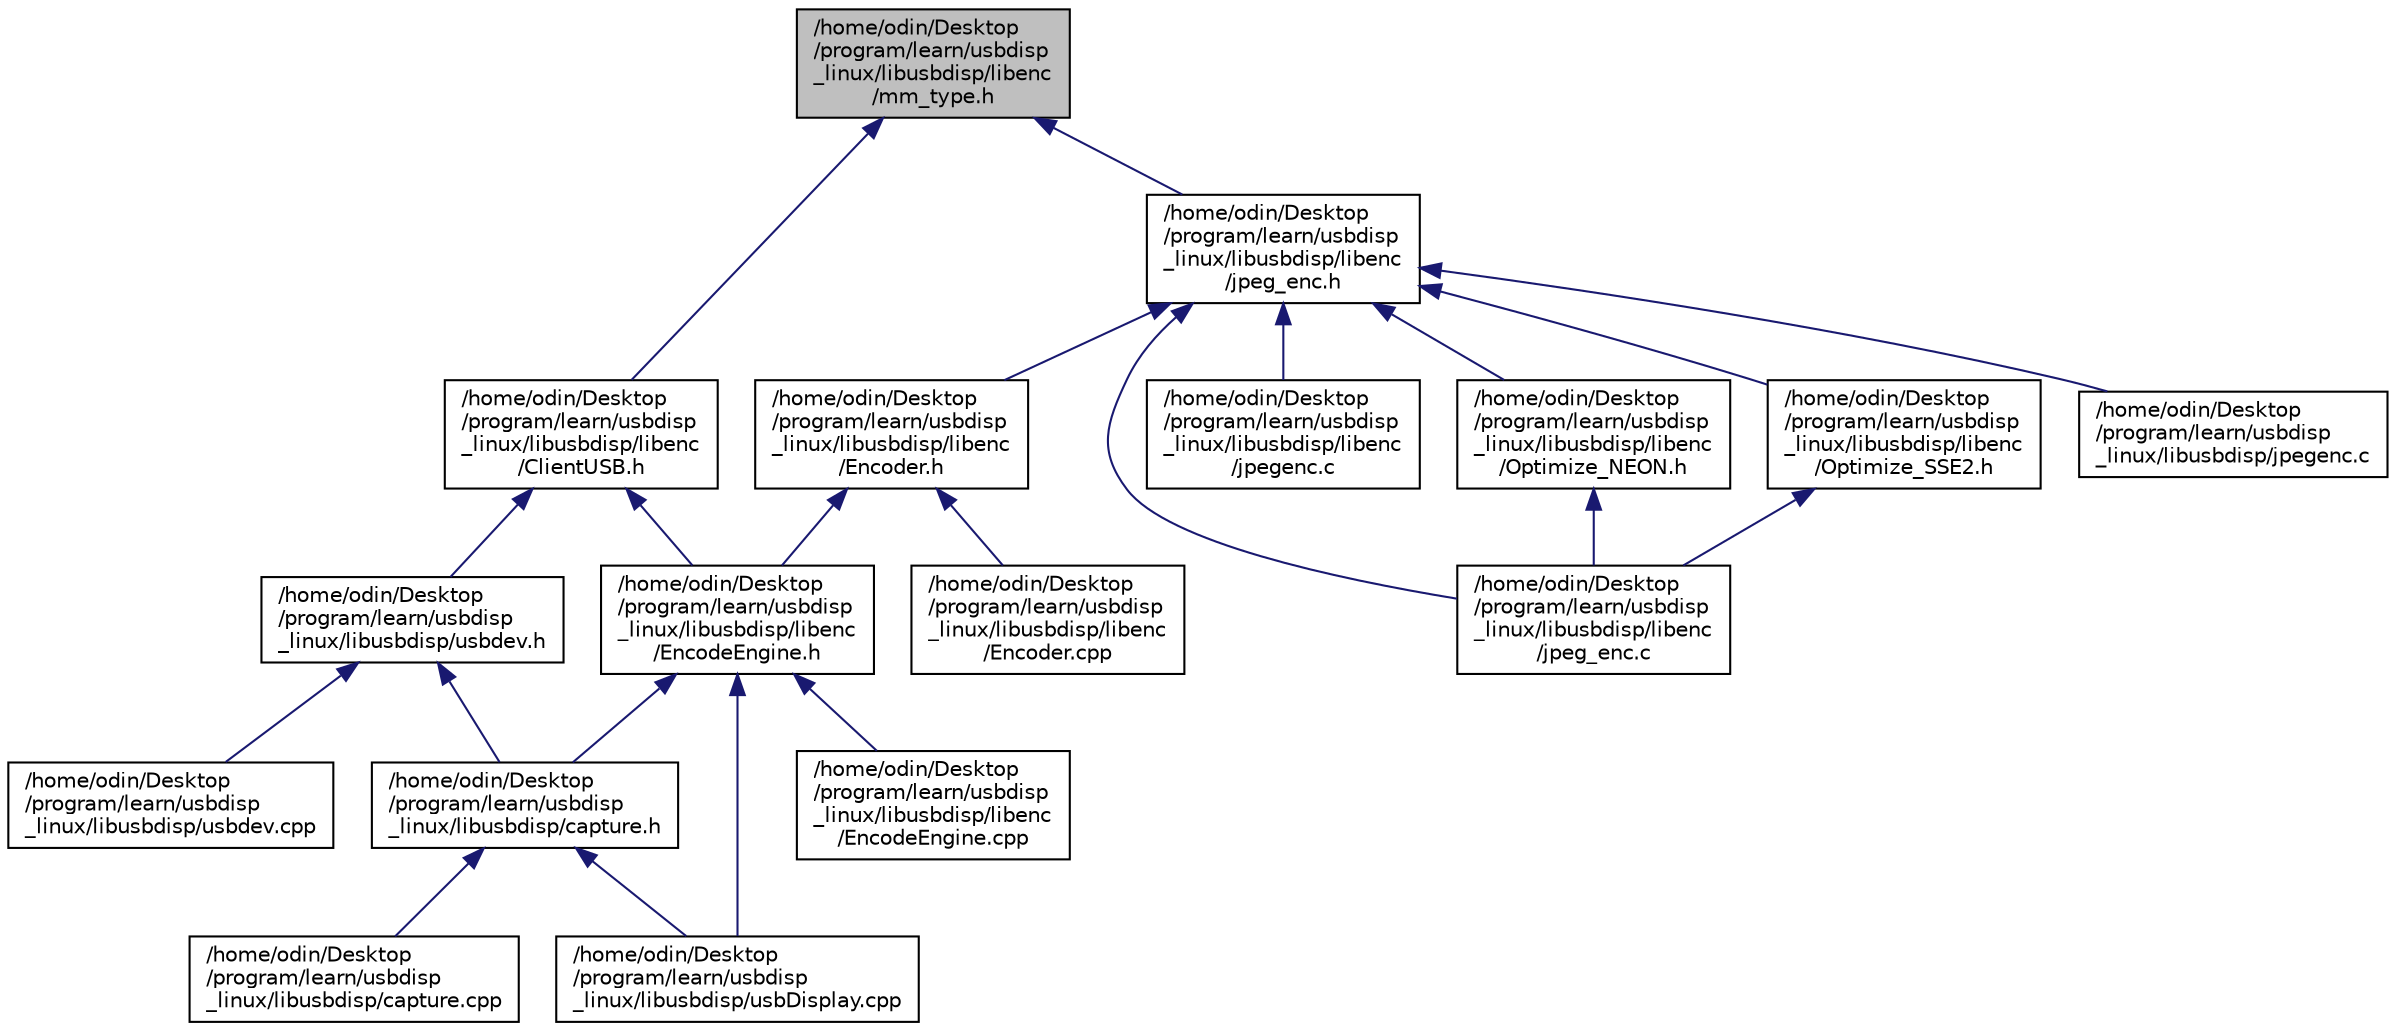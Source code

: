 digraph "/home/odin/Desktop/program/learn/usbdisp_linux/libusbdisp/libenc/mm_type.h"
{
 // LATEX_PDF_SIZE
  edge [fontname="Helvetica",fontsize="10",labelfontname="Helvetica",labelfontsize="10"];
  node [fontname="Helvetica",fontsize="10",shape=record];
  Node1 [label="/home/odin/Desktop\l/program/learn/usbdisp\l_linux/libusbdisp/libenc\l/mm_type.h",height=0.2,width=0.4,color="black", fillcolor="grey75", style="filled", fontcolor="black",tooltip=" "];
  Node1 -> Node2 [dir="back",color="midnightblue",fontsize="10",style="solid",fontname="Helvetica"];
  Node2 [label="/home/odin/Desktop\l/program/learn/usbdisp\l_linux/libusbdisp/libenc\l/ClientUSB.h",height=0.2,width=0.4,color="black", fillcolor="white", style="filled",URL="$ClientUSB_8h.html",tooltip=" "];
  Node2 -> Node3 [dir="back",color="midnightblue",fontsize="10",style="solid",fontname="Helvetica"];
  Node3 [label="/home/odin/Desktop\l/program/learn/usbdisp\l_linux/libusbdisp/libenc\l/EncodeEngine.h",height=0.2,width=0.4,color="black", fillcolor="white", style="filled",URL="$EncodeEngine_8h.html",tooltip=" "];
  Node3 -> Node4 [dir="back",color="midnightblue",fontsize="10",style="solid",fontname="Helvetica"];
  Node4 [label="/home/odin/Desktop\l/program/learn/usbdisp\l_linux/libusbdisp/capture.h",height=0.2,width=0.4,color="black", fillcolor="white", style="filled",URL="$capture_8h.html",tooltip=" "];
  Node4 -> Node5 [dir="back",color="midnightblue",fontsize="10",style="solid",fontname="Helvetica"];
  Node5 [label="/home/odin/Desktop\l/program/learn/usbdisp\l_linux/libusbdisp/capture.cpp",height=0.2,width=0.4,color="black", fillcolor="white", style="filled",URL="$capture_8cpp.html",tooltip=" "];
  Node4 -> Node6 [dir="back",color="midnightblue",fontsize="10",style="solid",fontname="Helvetica"];
  Node6 [label="/home/odin/Desktop\l/program/learn/usbdisp\l_linux/libusbdisp/usbDisplay.cpp",height=0.2,width=0.4,color="black", fillcolor="white", style="filled",URL="$usbDisplay_8cpp.html",tooltip=" "];
  Node3 -> Node7 [dir="back",color="midnightblue",fontsize="10",style="solid",fontname="Helvetica"];
  Node7 [label="/home/odin/Desktop\l/program/learn/usbdisp\l_linux/libusbdisp/libenc\l/EncodeEngine.cpp",height=0.2,width=0.4,color="black", fillcolor="white", style="filled",URL="$EncodeEngine_8cpp.html",tooltip=" "];
  Node3 -> Node6 [dir="back",color="midnightblue",fontsize="10",style="solid",fontname="Helvetica"];
  Node2 -> Node8 [dir="back",color="midnightblue",fontsize="10",style="solid",fontname="Helvetica"];
  Node8 [label="/home/odin/Desktop\l/program/learn/usbdisp\l_linux/libusbdisp/usbdev.h",height=0.2,width=0.4,color="black", fillcolor="white", style="filled",URL="$usbdev_8h.html",tooltip=" "];
  Node8 -> Node4 [dir="back",color="midnightblue",fontsize="10",style="solid",fontname="Helvetica"];
  Node8 -> Node9 [dir="back",color="midnightblue",fontsize="10",style="solid",fontname="Helvetica"];
  Node9 [label="/home/odin/Desktop\l/program/learn/usbdisp\l_linux/libusbdisp/usbdev.cpp",height=0.2,width=0.4,color="black", fillcolor="white", style="filled",URL="$usbdev_8cpp.html",tooltip=" "];
  Node1 -> Node10 [dir="back",color="midnightblue",fontsize="10",style="solid",fontname="Helvetica"];
  Node10 [label="/home/odin/Desktop\l/program/learn/usbdisp\l_linux/libusbdisp/libenc\l/jpeg_enc.h",height=0.2,width=0.4,color="black", fillcolor="white", style="filled",URL="$jpeg__enc_8h.html",tooltip=" "];
  Node10 -> Node11 [dir="back",color="midnightblue",fontsize="10",style="solid",fontname="Helvetica"];
  Node11 [label="/home/odin/Desktop\l/program/learn/usbdisp\l_linux/libusbdisp/jpegenc.c",height=0.2,width=0.4,color="black", fillcolor="white", style="filled",URL="$jpegenc_8c.html",tooltip=" "];
  Node10 -> Node12 [dir="back",color="midnightblue",fontsize="10",style="solid",fontname="Helvetica"];
  Node12 [label="/home/odin/Desktop\l/program/learn/usbdisp\l_linux/libusbdisp/libenc\l/Encoder.h",height=0.2,width=0.4,color="black", fillcolor="white", style="filled",URL="$Encoder_8h.html",tooltip=" "];
  Node12 -> Node3 [dir="back",color="midnightblue",fontsize="10",style="solid",fontname="Helvetica"];
  Node12 -> Node13 [dir="back",color="midnightblue",fontsize="10",style="solid",fontname="Helvetica"];
  Node13 [label="/home/odin/Desktop\l/program/learn/usbdisp\l_linux/libusbdisp/libenc\l/Encoder.cpp",height=0.2,width=0.4,color="black", fillcolor="white", style="filled",URL="$Encoder_8cpp.html",tooltip=" "];
  Node10 -> Node14 [dir="back",color="midnightblue",fontsize="10",style="solid",fontname="Helvetica"];
  Node14 [label="/home/odin/Desktop\l/program/learn/usbdisp\l_linux/libusbdisp/libenc\l/jpeg_enc.c",height=0.2,width=0.4,color="black", fillcolor="white", style="filled",URL="$jpeg__enc_8c.html",tooltip=" "];
  Node10 -> Node15 [dir="back",color="midnightblue",fontsize="10",style="solid",fontname="Helvetica"];
  Node15 [label="/home/odin/Desktop\l/program/learn/usbdisp\l_linux/libusbdisp/libenc\l/jpegenc.c",height=0.2,width=0.4,color="black", fillcolor="white", style="filled",URL="$libenc_2jpegenc_8c.html",tooltip=" "];
  Node10 -> Node16 [dir="back",color="midnightblue",fontsize="10",style="solid",fontname="Helvetica"];
  Node16 [label="/home/odin/Desktop\l/program/learn/usbdisp\l_linux/libusbdisp/libenc\l/Optimize_NEON.h",height=0.2,width=0.4,color="black", fillcolor="white", style="filled",URL="$Optimize__NEON_8h.html",tooltip=" "];
  Node16 -> Node14 [dir="back",color="midnightblue",fontsize="10",style="solid",fontname="Helvetica"];
  Node10 -> Node17 [dir="back",color="midnightblue",fontsize="10",style="solid",fontname="Helvetica"];
  Node17 [label="/home/odin/Desktop\l/program/learn/usbdisp\l_linux/libusbdisp/libenc\l/Optimize_SSE2.h",height=0.2,width=0.4,color="black", fillcolor="white", style="filled",URL="$Optimize__SSE2_8h.html",tooltip=" "];
  Node17 -> Node14 [dir="back",color="midnightblue",fontsize="10",style="solid",fontname="Helvetica"];
}

